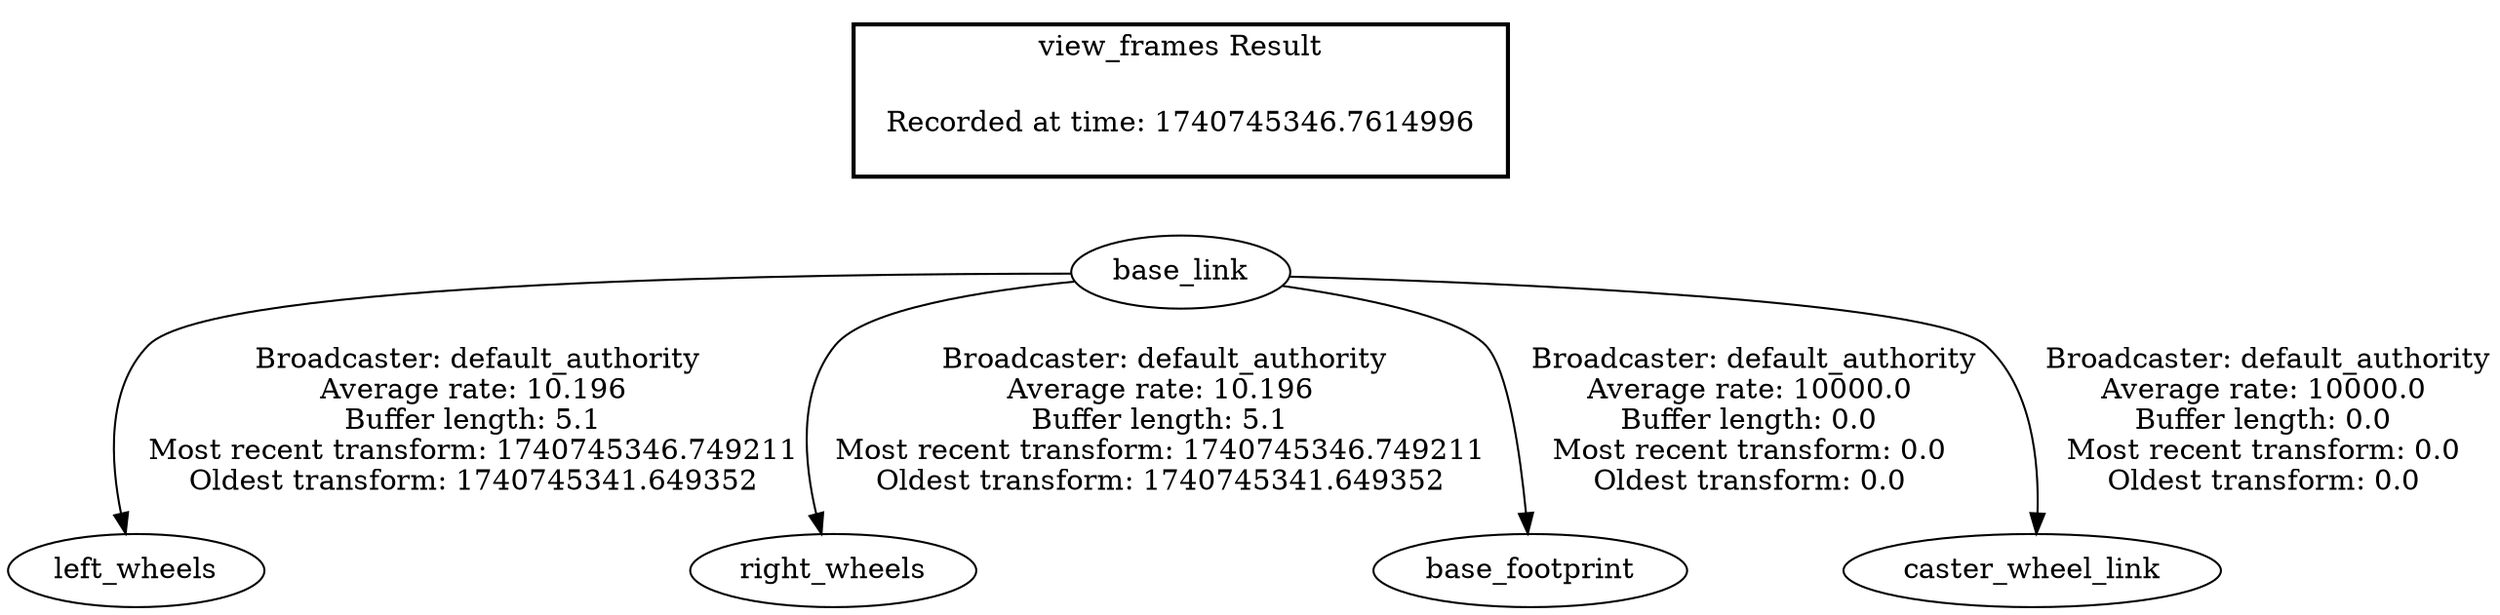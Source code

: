 digraph G {
"base_link" -> "left_wheels"[label=" Broadcaster: default_authority\nAverage rate: 10.196\nBuffer length: 5.1\nMost recent transform: 1740745346.749211\nOldest transform: 1740745341.649352\n"];
"base_link" -> "right_wheels"[label=" Broadcaster: default_authority\nAverage rate: 10.196\nBuffer length: 5.1\nMost recent transform: 1740745346.749211\nOldest transform: 1740745341.649352\n"];
"base_link" -> "base_footprint"[label=" Broadcaster: default_authority\nAverage rate: 10000.0\nBuffer length: 0.0\nMost recent transform: 0.0\nOldest transform: 0.0\n"];
"base_link" -> "caster_wheel_link"[label=" Broadcaster: default_authority\nAverage rate: 10000.0\nBuffer length: 0.0\nMost recent transform: 0.0\nOldest transform: 0.0\n"];
edge [style=invis];
 subgraph cluster_legend { style=bold; color=black; label ="view_frames Result";
"Recorded at time: 1740745346.7614996"[ shape=plaintext ] ;
}->"base_link";
}